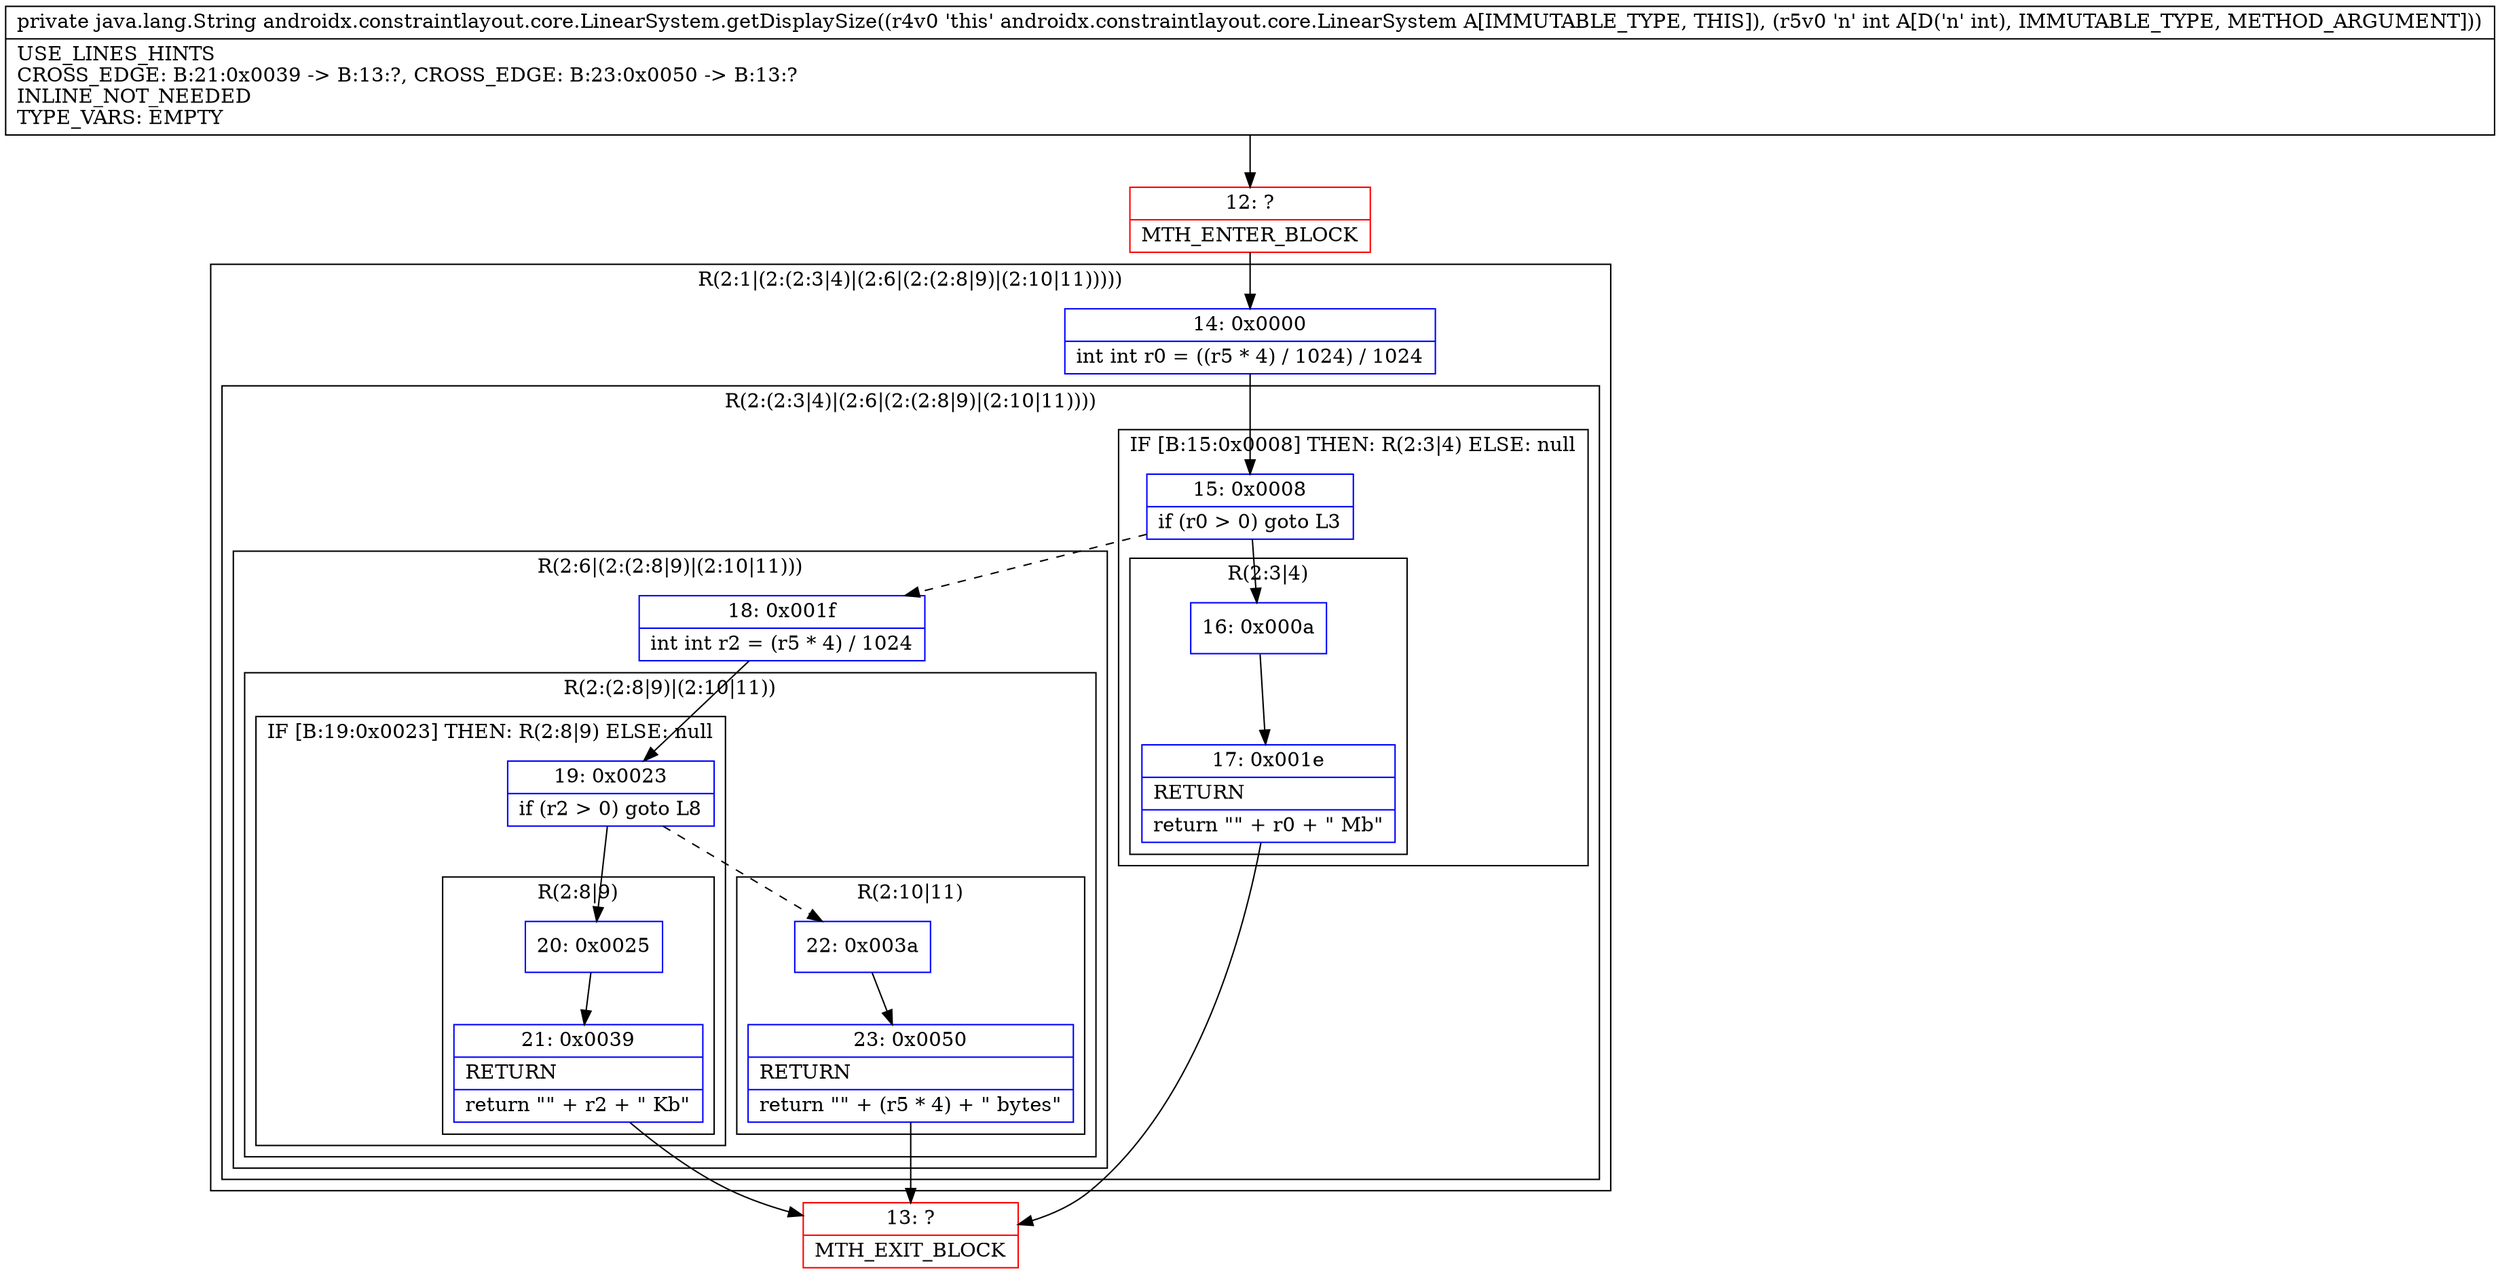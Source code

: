 digraph "CFG forandroidx.constraintlayout.core.LinearSystem.getDisplaySize(I)Ljava\/lang\/String;" {
subgraph cluster_Region_1564964293 {
label = "R(2:1|(2:(2:3|4)|(2:6|(2:(2:8|9)|(2:10|11)))))";
node [shape=record,color=blue];
Node_14 [shape=record,label="{14\:\ 0x0000|int int r0 = ((r5 * 4) \/ 1024) \/ 1024\l}"];
subgraph cluster_Region_556505236 {
label = "R(2:(2:3|4)|(2:6|(2:(2:8|9)|(2:10|11))))";
node [shape=record,color=blue];
subgraph cluster_IfRegion_1733729183 {
label = "IF [B:15:0x0008] THEN: R(2:3|4) ELSE: null";
node [shape=record,color=blue];
Node_15 [shape=record,label="{15\:\ 0x0008|if (r0 \> 0) goto L3\l}"];
subgraph cluster_Region_1026870086 {
label = "R(2:3|4)";
node [shape=record,color=blue];
Node_16 [shape=record,label="{16\:\ 0x000a}"];
Node_17 [shape=record,label="{17\:\ 0x001e|RETURN\l|return \"\" + r0 + \" Mb\"\l}"];
}
}
subgraph cluster_Region_390423005 {
label = "R(2:6|(2:(2:8|9)|(2:10|11)))";
node [shape=record,color=blue];
Node_18 [shape=record,label="{18\:\ 0x001f|int int r2 = (r5 * 4) \/ 1024\l}"];
subgraph cluster_Region_8219288 {
label = "R(2:(2:8|9)|(2:10|11))";
node [shape=record,color=blue];
subgraph cluster_IfRegion_1900730285 {
label = "IF [B:19:0x0023] THEN: R(2:8|9) ELSE: null";
node [shape=record,color=blue];
Node_19 [shape=record,label="{19\:\ 0x0023|if (r2 \> 0) goto L8\l}"];
subgraph cluster_Region_580067448 {
label = "R(2:8|9)";
node [shape=record,color=blue];
Node_20 [shape=record,label="{20\:\ 0x0025}"];
Node_21 [shape=record,label="{21\:\ 0x0039|RETURN\l|return \"\" + r2 + \" Kb\"\l}"];
}
}
subgraph cluster_Region_607591066 {
label = "R(2:10|11)";
node [shape=record,color=blue];
Node_22 [shape=record,label="{22\:\ 0x003a}"];
Node_23 [shape=record,label="{23\:\ 0x0050|RETURN\l|return \"\" + (r5 * 4) + \" bytes\"\l}"];
}
}
}
}
}
Node_12 [shape=record,color=red,label="{12\:\ ?|MTH_ENTER_BLOCK\l}"];
Node_13 [shape=record,color=red,label="{13\:\ ?|MTH_EXIT_BLOCK\l}"];
MethodNode[shape=record,label="{private java.lang.String androidx.constraintlayout.core.LinearSystem.getDisplaySize((r4v0 'this' androidx.constraintlayout.core.LinearSystem A[IMMUTABLE_TYPE, THIS]), (r5v0 'n' int A[D('n' int), IMMUTABLE_TYPE, METHOD_ARGUMENT]))  | USE_LINES_HINTS\lCROSS_EDGE: B:21:0x0039 \-\> B:13:?, CROSS_EDGE: B:23:0x0050 \-\> B:13:?\lINLINE_NOT_NEEDED\lTYPE_VARS: EMPTY\l}"];
MethodNode -> Node_12;Node_14 -> Node_15;
Node_15 -> Node_16;
Node_15 -> Node_18[style=dashed];
Node_16 -> Node_17;
Node_17 -> Node_13;
Node_18 -> Node_19;
Node_19 -> Node_20;
Node_19 -> Node_22[style=dashed];
Node_20 -> Node_21;
Node_21 -> Node_13;
Node_22 -> Node_23;
Node_23 -> Node_13;
Node_12 -> Node_14;
}

